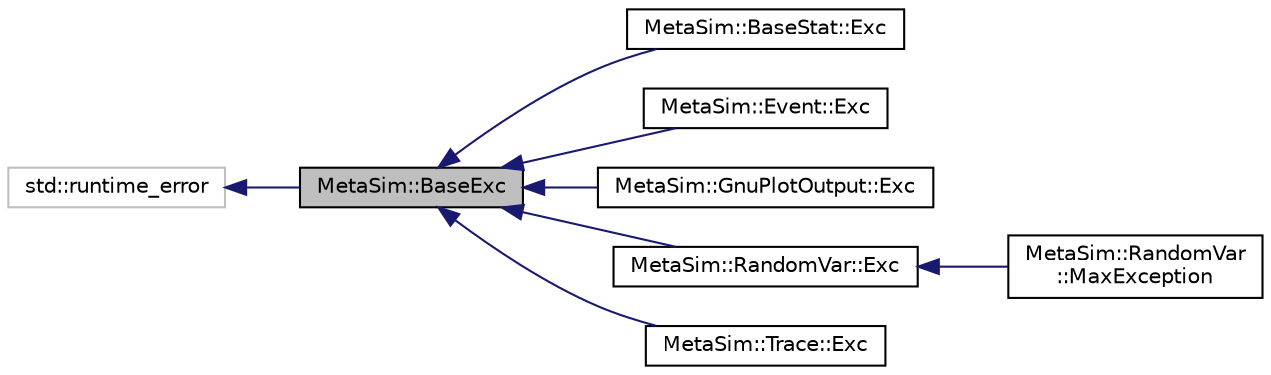 digraph "MetaSim::BaseExc"
{
  edge [fontname="Helvetica",fontsize="10",labelfontname="Helvetica",labelfontsize="10"];
  node [fontname="Helvetica",fontsize="10",shape=record];
  rankdir="LR";
  Node1 [label="MetaSim::BaseExc",height=0.2,width=0.4,color="black", fillcolor="grey75", style="filled", fontcolor="black"];
  Node2 -> Node1 [dir="back",color="midnightblue",fontsize="10",style="solid",fontname="Helvetica"];
  Node2 [label="std::runtime_error",height=0.2,width=0.4,color="grey75", fillcolor="white", style="filled"];
  Node1 -> Node3 [dir="back",color="midnightblue",fontsize="10",style="solid",fontname="Helvetica"];
  Node3 [label="MetaSim::BaseStat::Exc",height=0.2,width=0.4,color="black", fillcolor="white", style="filled",URL="$d7/ddf/classMetaSim_1_1BaseStat_1_1Exc.html"];
  Node1 -> Node4 [dir="back",color="midnightblue",fontsize="10",style="solid",fontname="Helvetica"];
  Node4 [label="MetaSim::Event::Exc",height=0.2,width=0.4,color="black", fillcolor="white", style="filled",URL="$d7/dd2/classMetaSim_1_1Event_1_1Exc.html"];
  Node1 -> Node5 [dir="back",color="midnightblue",fontsize="10",style="solid",fontname="Helvetica"];
  Node5 [label="MetaSim::GnuPlotOutput::Exc",height=0.2,width=0.4,color="black", fillcolor="white", style="filled",URL="$dc/dc0/classMetaSim_1_1GnuPlotOutput_1_1Exc.html"];
  Node1 -> Node6 [dir="back",color="midnightblue",fontsize="10",style="solid",fontname="Helvetica"];
  Node6 [label="MetaSim::RandomVar::Exc",height=0.2,width=0.4,color="black", fillcolor="white", style="filled",URL="$df/d5a/classMetaSim_1_1RandomVar_1_1Exc.html"];
  Node6 -> Node7 [dir="back",color="midnightblue",fontsize="10",style="solid",fontname="Helvetica"];
  Node7 [label="MetaSim::RandomVar\l::MaxException",height=0.2,width=0.4,color="black", fillcolor="white", style="filled",URL="$d0/d45/classMetaSim_1_1RandomVar_1_1MaxException.html"];
  Node1 -> Node8 [dir="back",color="midnightblue",fontsize="10",style="solid",fontname="Helvetica"];
  Node8 [label="MetaSim::Trace::Exc",height=0.2,width=0.4,color="black", fillcolor="white", style="filled",URL="$da/d8a/classMetaSim_1_1Trace_1_1Exc.html"];
}
